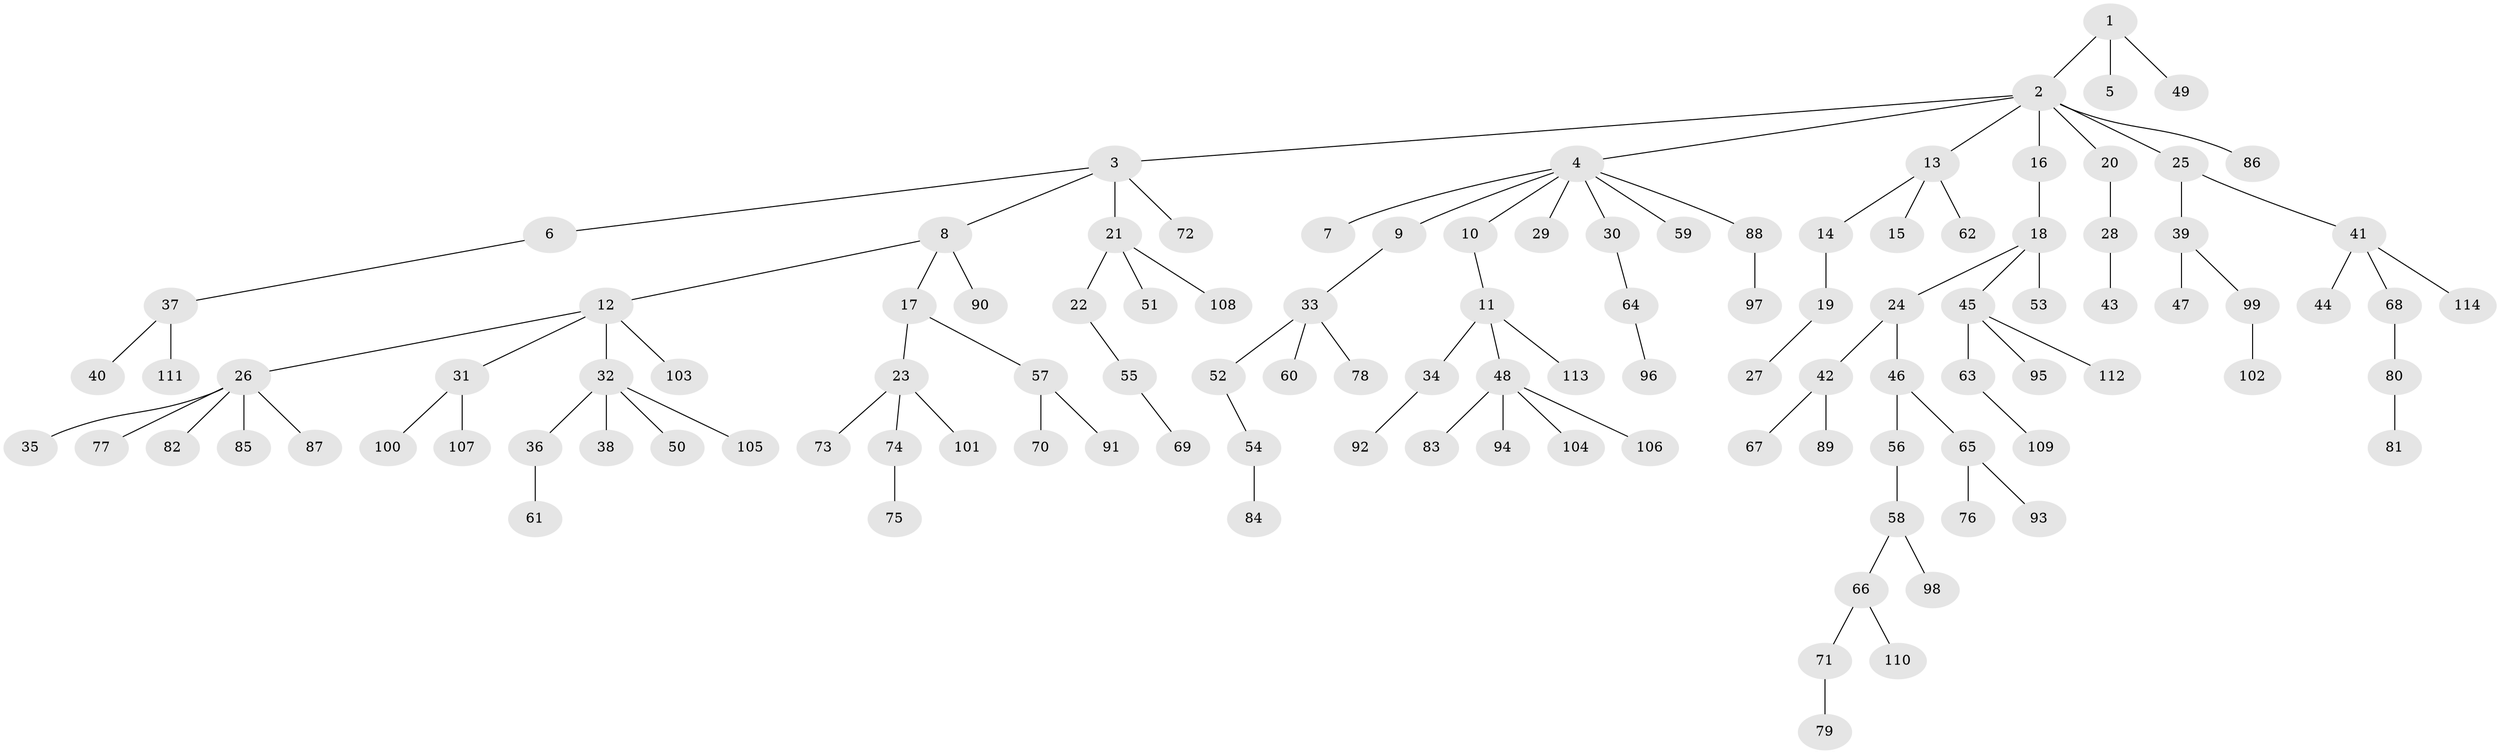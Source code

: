 // Generated by graph-tools (version 1.1) at 2025/50/03/09/25 03:50:16]
// undirected, 114 vertices, 113 edges
graph export_dot {
graph [start="1"]
  node [color=gray90,style=filled];
  1;
  2;
  3;
  4;
  5;
  6;
  7;
  8;
  9;
  10;
  11;
  12;
  13;
  14;
  15;
  16;
  17;
  18;
  19;
  20;
  21;
  22;
  23;
  24;
  25;
  26;
  27;
  28;
  29;
  30;
  31;
  32;
  33;
  34;
  35;
  36;
  37;
  38;
  39;
  40;
  41;
  42;
  43;
  44;
  45;
  46;
  47;
  48;
  49;
  50;
  51;
  52;
  53;
  54;
  55;
  56;
  57;
  58;
  59;
  60;
  61;
  62;
  63;
  64;
  65;
  66;
  67;
  68;
  69;
  70;
  71;
  72;
  73;
  74;
  75;
  76;
  77;
  78;
  79;
  80;
  81;
  82;
  83;
  84;
  85;
  86;
  87;
  88;
  89;
  90;
  91;
  92;
  93;
  94;
  95;
  96;
  97;
  98;
  99;
  100;
  101;
  102;
  103;
  104;
  105;
  106;
  107;
  108;
  109;
  110;
  111;
  112;
  113;
  114;
  1 -- 2;
  1 -- 5;
  1 -- 49;
  2 -- 3;
  2 -- 4;
  2 -- 13;
  2 -- 16;
  2 -- 20;
  2 -- 25;
  2 -- 86;
  3 -- 6;
  3 -- 8;
  3 -- 21;
  3 -- 72;
  4 -- 7;
  4 -- 9;
  4 -- 10;
  4 -- 29;
  4 -- 30;
  4 -- 59;
  4 -- 88;
  6 -- 37;
  8 -- 12;
  8 -- 17;
  8 -- 90;
  9 -- 33;
  10 -- 11;
  11 -- 34;
  11 -- 48;
  11 -- 113;
  12 -- 26;
  12 -- 31;
  12 -- 32;
  12 -- 103;
  13 -- 14;
  13 -- 15;
  13 -- 62;
  14 -- 19;
  16 -- 18;
  17 -- 23;
  17 -- 57;
  18 -- 24;
  18 -- 45;
  18 -- 53;
  19 -- 27;
  20 -- 28;
  21 -- 22;
  21 -- 51;
  21 -- 108;
  22 -- 55;
  23 -- 73;
  23 -- 74;
  23 -- 101;
  24 -- 42;
  24 -- 46;
  25 -- 39;
  25 -- 41;
  26 -- 35;
  26 -- 77;
  26 -- 82;
  26 -- 85;
  26 -- 87;
  28 -- 43;
  30 -- 64;
  31 -- 100;
  31 -- 107;
  32 -- 36;
  32 -- 38;
  32 -- 50;
  32 -- 105;
  33 -- 52;
  33 -- 60;
  33 -- 78;
  34 -- 92;
  36 -- 61;
  37 -- 40;
  37 -- 111;
  39 -- 47;
  39 -- 99;
  41 -- 44;
  41 -- 68;
  41 -- 114;
  42 -- 67;
  42 -- 89;
  45 -- 63;
  45 -- 95;
  45 -- 112;
  46 -- 56;
  46 -- 65;
  48 -- 83;
  48 -- 94;
  48 -- 104;
  48 -- 106;
  52 -- 54;
  54 -- 84;
  55 -- 69;
  56 -- 58;
  57 -- 70;
  57 -- 91;
  58 -- 66;
  58 -- 98;
  63 -- 109;
  64 -- 96;
  65 -- 76;
  65 -- 93;
  66 -- 71;
  66 -- 110;
  68 -- 80;
  71 -- 79;
  74 -- 75;
  80 -- 81;
  88 -- 97;
  99 -- 102;
}
